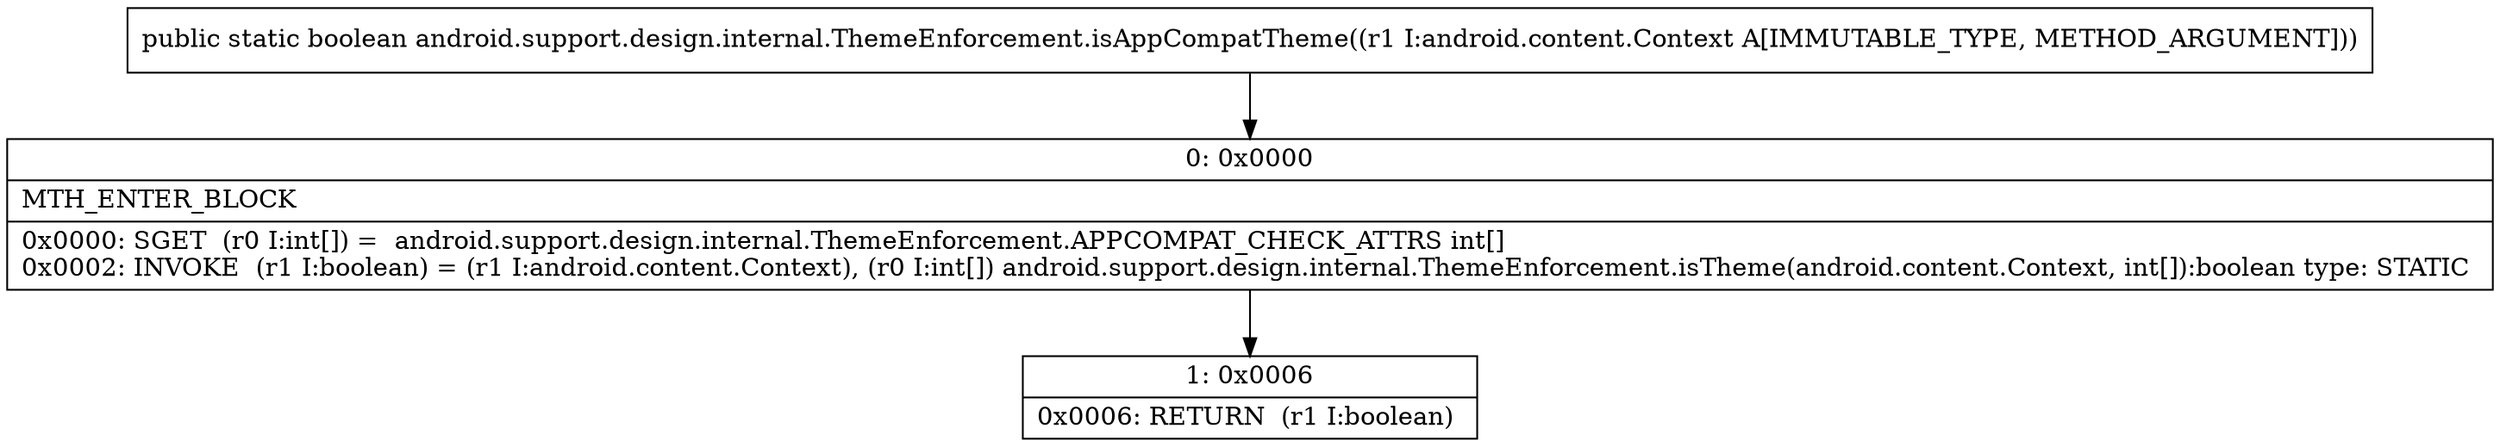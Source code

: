 digraph "CFG forandroid.support.design.internal.ThemeEnforcement.isAppCompatTheme(Landroid\/content\/Context;)Z" {
Node_0 [shape=record,label="{0\:\ 0x0000|MTH_ENTER_BLOCK\l|0x0000: SGET  (r0 I:int[]) =  android.support.design.internal.ThemeEnforcement.APPCOMPAT_CHECK_ATTRS int[] \l0x0002: INVOKE  (r1 I:boolean) = (r1 I:android.content.Context), (r0 I:int[]) android.support.design.internal.ThemeEnforcement.isTheme(android.content.Context, int[]):boolean type: STATIC \l}"];
Node_1 [shape=record,label="{1\:\ 0x0006|0x0006: RETURN  (r1 I:boolean) \l}"];
MethodNode[shape=record,label="{public static boolean android.support.design.internal.ThemeEnforcement.isAppCompatTheme((r1 I:android.content.Context A[IMMUTABLE_TYPE, METHOD_ARGUMENT])) }"];
MethodNode -> Node_0;
Node_0 -> Node_1;
}

